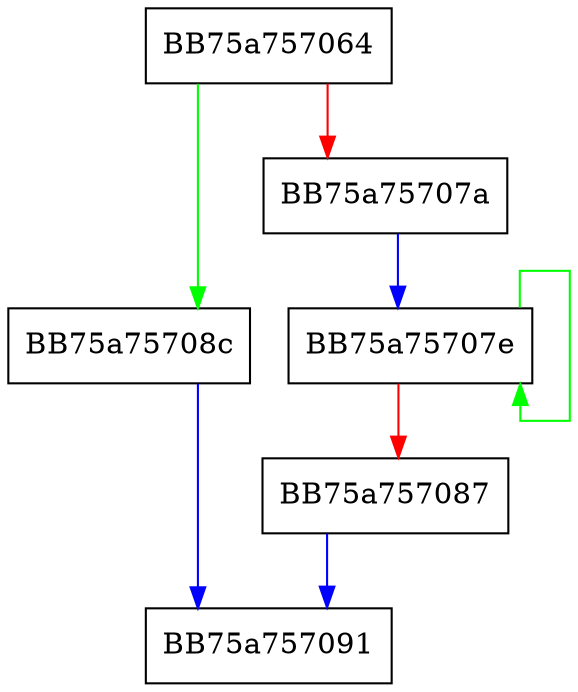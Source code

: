 digraph WPP_SF_Lsi {
  node [shape="box"];
  graph [splines=ortho];
  BB75a757064 -> BB75a75708c [color="green"];
  BB75a757064 -> BB75a75707a [color="red"];
  BB75a75707a -> BB75a75707e [color="blue"];
  BB75a75707e -> BB75a75707e [color="green"];
  BB75a75707e -> BB75a757087 [color="red"];
  BB75a757087 -> BB75a757091 [color="blue"];
  BB75a75708c -> BB75a757091 [color="blue"];
}